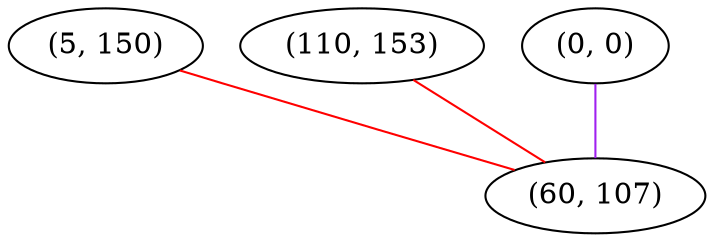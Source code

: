 graph "" {
"(5, 150)";
"(110, 153)";
"(0, 0)";
"(60, 107)";
"(5, 150)" -- "(60, 107)"  [color=red, key=0, weight=1];
"(110, 153)" -- "(60, 107)"  [color=red, key=0, weight=1];
"(0, 0)" -- "(60, 107)"  [color=purple, key=0, weight=4];
}
